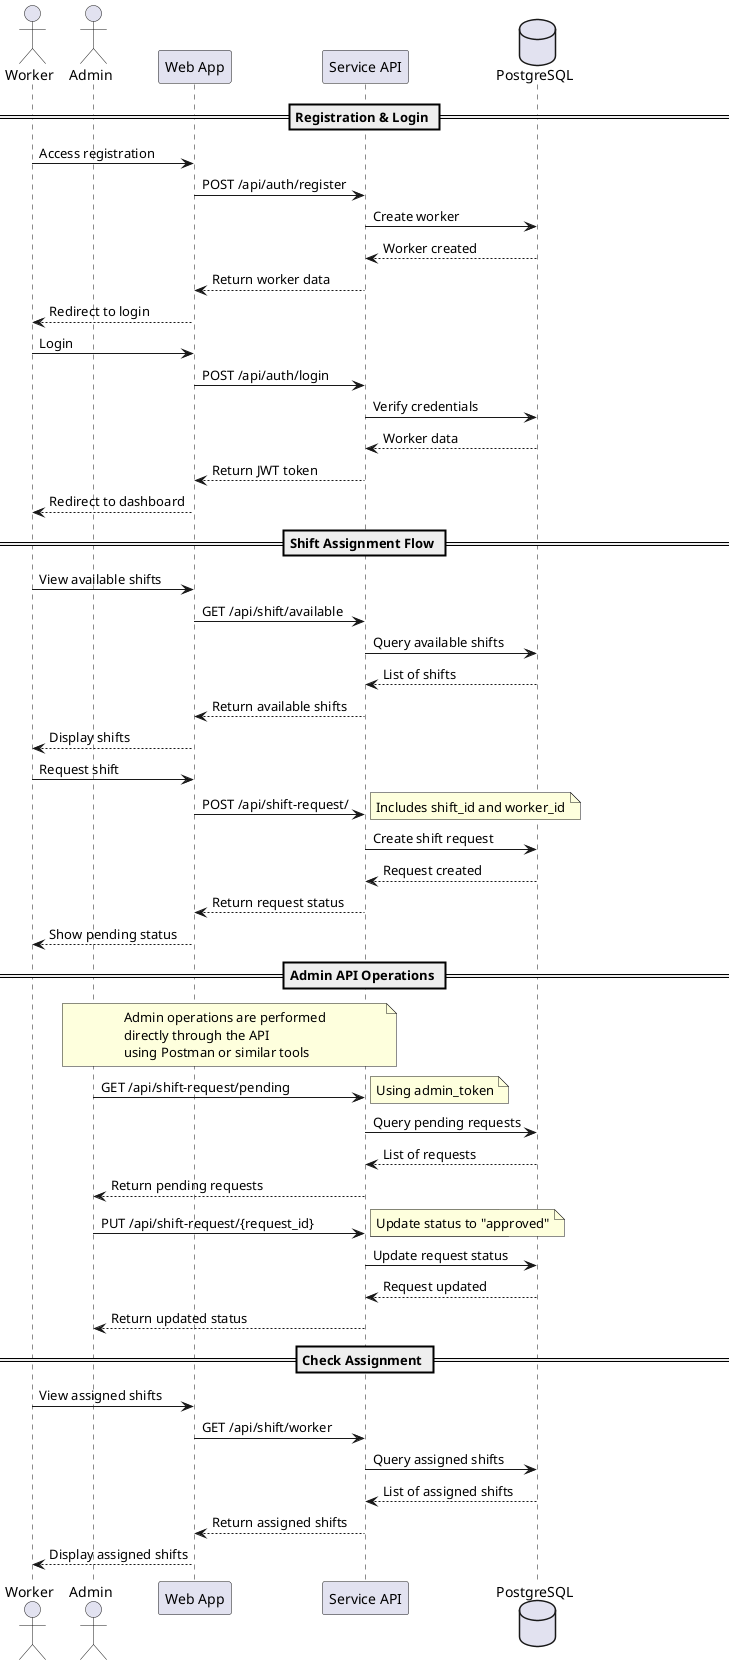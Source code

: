 @startuml Worker Shift Assignment Journey

actor Worker
actor Admin
participant "Web App" as WebApp
participant "Service API" as API
database "PostgreSQL" as DB

== Registration & Login ==
Worker -> WebApp: Access registration
WebApp -> API: POST /api/auth/register
API -> DB: Create worker
DB --> API: Worker created
API --> WebApp: Return worker data
WebApp --> Worker: Redirect to login

Worker -> WebApp: Login
WebApp -> API: POST /api/auth/login
API -> DB: Verify credentials
DB --> API: Worker data
API --> WebApp: Return JWT token
WebApp --> Worker: Redirect to dashboard

== Shift Assignment Flow ==
Worker -> WebApp: View available shifts
WebApp -> API: GET /api/shift/available
API -> DB: Query available shifts
DB --> API: List of shifts
API --> WebApp: Return available shifts
WebApp --> Worker: Display shifts

Worker -> WebApp: Request shift
WebApp -> API: POST /api/shift-request/
note right: Includes shift_id and worker_id
API -> DB: Create shift request
DB --> API: Request created
API --> WebApp: Return request status
WebApp --> Worker: Show pending status

== Admin API Operations ==
note over Admin,API
  Admin operations are performed
  directly through the API
  using Postman or similar tools
end note

Admin -> API: GET /api/shift-request/pending
note right: Using admin_token
API -> DB: Query pending requests
DB --> API: List of requests
API --> Admin: Return pending requests

Admin -> API: PUT /api/shift-request/{request_id}
note right: Using admin_token
note right: Update status to "approved"
API -> DB: Update request status
DB --> API: Request updated
API --> Admin: Return updated status

== Check Assignment ==
Worker -> WebApp: View assigned shifts
WebApp -> API: GET /api/shift/worker
API -> DB: Query assigned shifts
DB --> API: List of assigned shifts
API --> WebApp: Return assigned shifts
WebApp --> Worker: Display assigned shifts

@enduml 